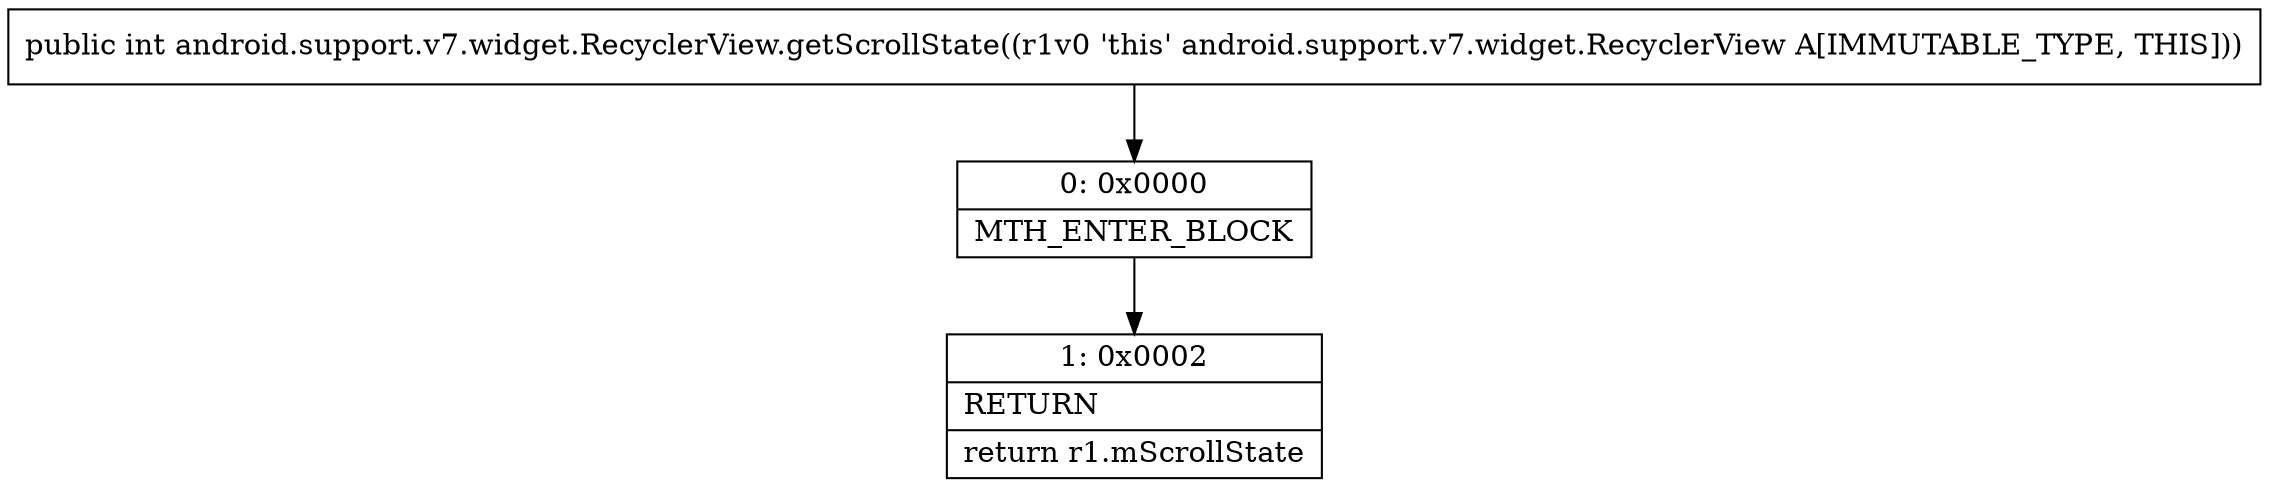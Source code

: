 digraph "CFG forandroid.support.v7.widget.RecyclerView.getScrollState()I" {
Node_0 [shape=record,label="{0\:\ 0x0000|MTH_ENTER_BLOCK\l}"];
Node_1 [shape=record,label="{1\:\ 0x0002|RETURN\l|return r1.mScrollState\l}"];
MethodNode[shape=record,label="{public int android.support.v7.widget.RecyclerView.getScrollState((r1v0 'this' android.support.v7.widget.RecyclerView A[IMMUTABLE_TYPE, THIS])) }"];
MethodNode -> Node_0;
Node_0 -> Node_1;
}

